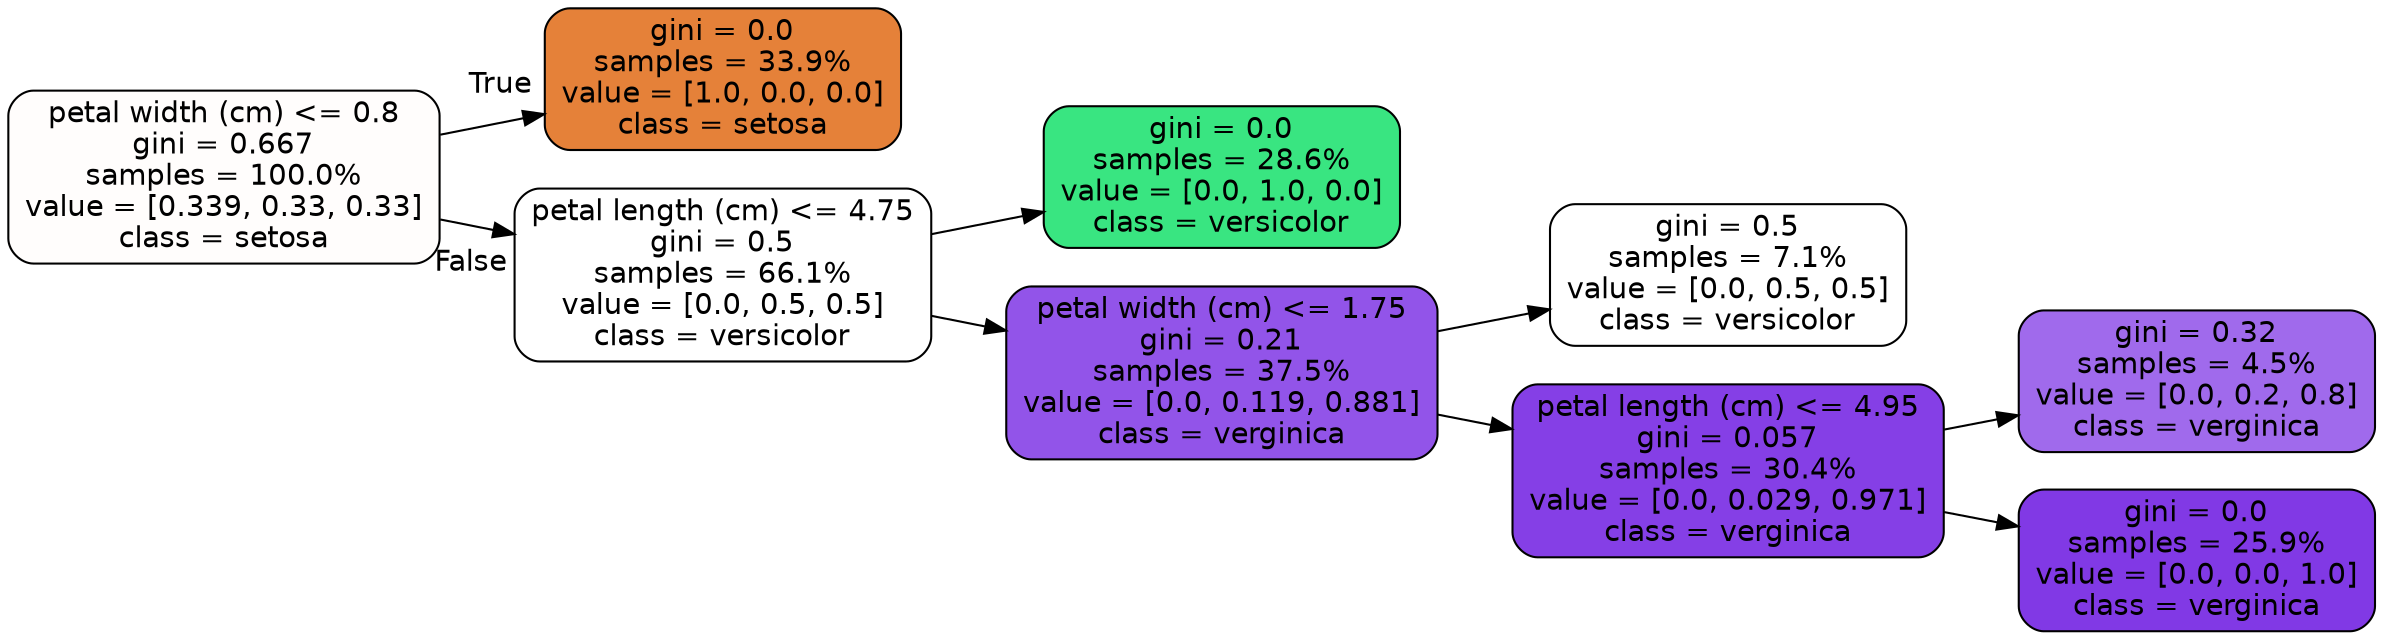 digraph Tree {
node [shape=box, style="filled, rounded", color="black", fontname="helvetica"] ;
edge [fontname="helvetica"] ;
rankdir=LR ;
0 [label="petal width (cm) <= 0.8\ngini = 0.667\nsamples = 100.0%\nvalue = [0.339, 0.33, 0.33]\nclass = setosa", fillcolor="#fffdfc"] ;
1 [label="gini = 0.0\nsamples = 33.9%\nvalue = [1.0, 0.0, 0.0]\nclass = setosa", fillcolor="#e58139"] ;
0 -> 1 [labeldistance=2.5, labelangle=-45, headlabel="True"] ;
2 [label="petal length (cm) <= 4.75\ngini = 0.5\nsamples = 66.1%\nvalue = [0.0, 0.5, 0.5]\nclass = versicolor", fillcolor="#ffffff"] ;
0 -> 2 [labeldistance=2.5, labelangle=45, headlabel="False"] ;
3 [label="gini = 0.0\nsamples = 28.6%\nvalue = [0.0, 1.0, 0.0]\nclass = versicolor", fillcolor="#39e581"] ;
2 -> 3 ;
4 [label="petal width (cm) <= 1.75\ngini = 0.21\nsamples = 37.5%\nvalue = [0.0, 0.119, 0.881]\nclass = verginica", fillcolor="#9254e9"] ;
2 -> 4 ;
5 [label="gini = 0.5\nsamples = 7.1%\nvalue = [0.0, 0.5, 0.5]\nclass = versicolor", fillcolor="#ffffff"] ;
4 -> 5 ;
6 [label="petal length (cm) <= 4.95\ngini = 0.057\nsamples = 30.4%\nvalue = [0.0, 0.029, 0.971]\nclass = verginica", fillcolor="#853fe6"] ;
4 -> 6 ;
7 [label="gini = 0.32\nsamples = 4.5%\nvalue = [0.0, 0.2, 0.8]\nclass = verginica", fillcolor="#a06aec"] ;
6 -> 7 ;
8 [label="gini = 0.0\nsamples = 25.9%\nvalue = [0.0, 0.0, 1.0]\nclass = verginica", fillcolor="#8139e5"] ;
6 -> 8 ;
}
